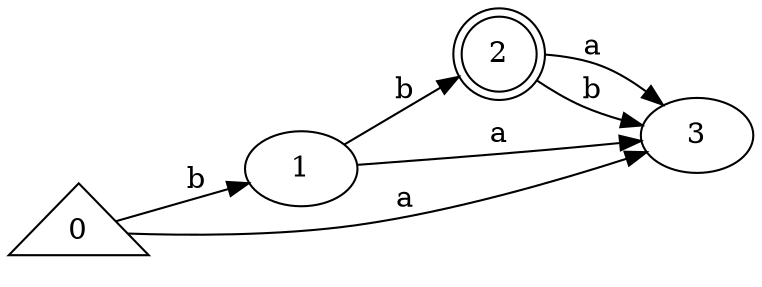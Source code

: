 digraph {
	graph [rankdir=LR]
	0 [shape=triangle]
	1
	2 [shape=doublecircle]
	0 -> 3 [label=a]
	0 -> 1 [label=b]
	1 -> 3 [label=a]
	1 -> 2 [label=b]
	2 -> 3 [label=a]
	2 -> 3 [label=b]
}

